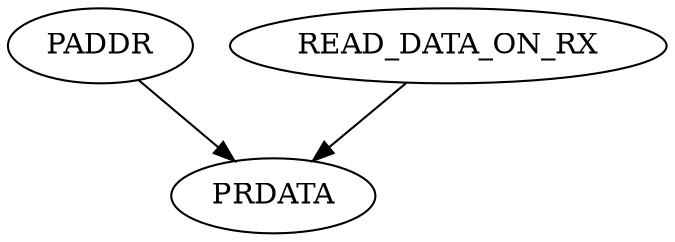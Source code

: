 strict digraph "" {
	PADDR	 [complexity=4,
		importance=0.0836813339105,
		rank=0.0209203334776];
	PRDATA	 [complexity=0,
		importance=0.0508651528636,
		rank=0.0];
	PADDR -> PRDATA;
	READ_DATA_ON_RX	 [complexity=4,
		importance=0.0836813339105,
		rank=0.0209203334776];
	READ_DATA_ON_RX -> PRDATA;
}
